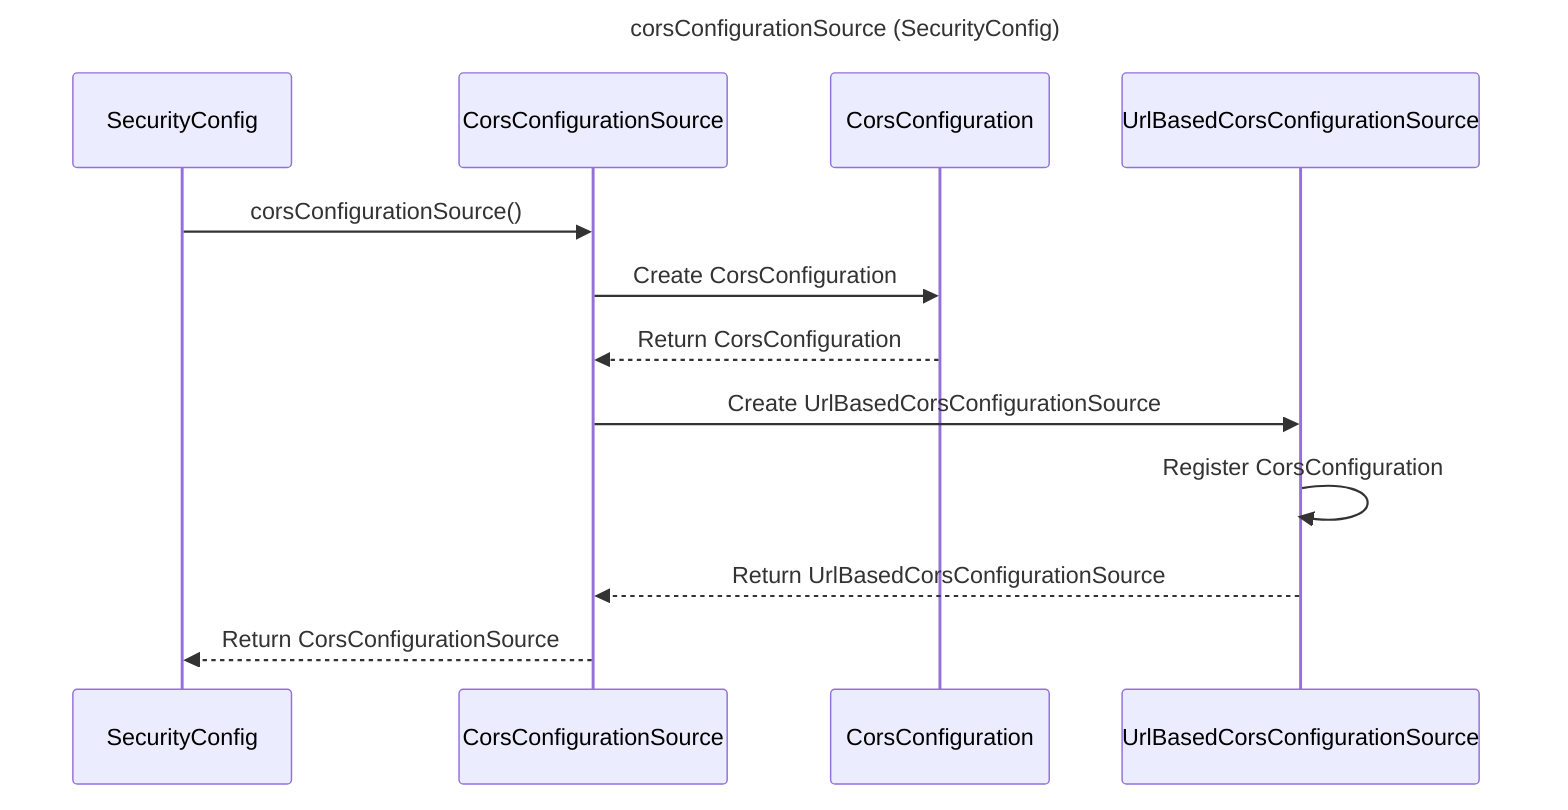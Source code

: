 ---
title: corsConfigurationSource (SecurityConfig)
---

sequenceDiagram
    participant SecurityConfig
    participant CorsConfigurationSource
    participant CorsConfiguration
    participant UrlBasedCorsConfigurationSource
    
    SecurityConfig->>CorsConfigurationSource: corsConfigurationSource()
    CorsConfigurationSource->>CorsConfiguration: Create CorsConfiguration
    CorsConfiguration-->>CorsConfigurationSource: Return CorsConfiguration
    CorsConfigurationSource->>UrlBasedCorsConfigurationSource: Create UrlBasedCorsConfigurationSource
    UrlBasedCorsConfigurationSource->>UrlBasedCorsConfigurationSource: Register CorsConfiguration
    UrlBasedCorsConfigurationSource-->>CorsConfigurationSource: Return UrlBasedCorsConfigurationSource
    CorsConfigurationSource-->>SecurityConfig: Return CorsConfigurationSource